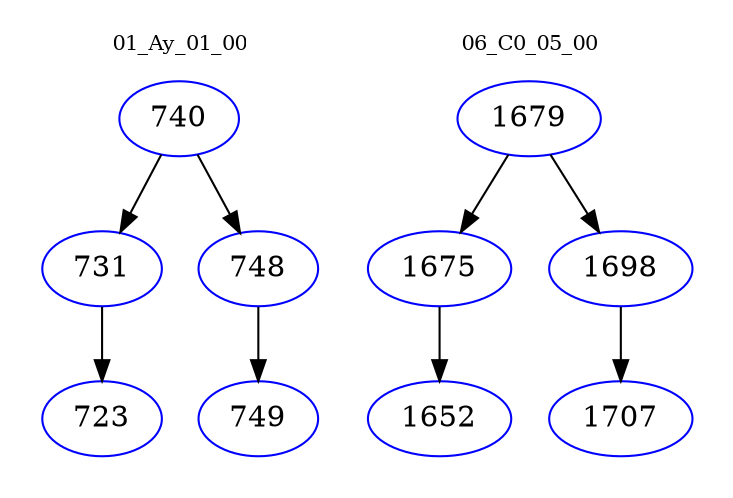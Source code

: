 digraph{
subgraph cluster_0 {
color = white
label = "01_Ay_01_00";
fontsize=10;
T0_740 [label="740", color="blue"]
T0_740 -> T0_731 [color="black"]
T0_731 [label="731", color="blue"]
T0_731 -> T0_723 [color="black"]
T0_723 [label="723", color="blue"]
T0_740 -> T0_748 [color="black"]
T0_748 [label="748", color="blue"]
T0_748 -> T0_749 [color="black"]
T0_749 [label="749", color="blue"]
}
subgraph cluster_1 {
color = white
label = "06_C0_05_00";
fontsize=10;
T1_1679 [label="1679", color="blue"]
T1_1679 -> T1_1675 [color="black"]
T1_1675 [label="1675", color="blue"]
T1_1675 -> T1_1652 [color="black"]
T1_1652 [label="1652", color="blue"]
T1_1679 -> T1_1698 [color="black"]
T1_1698 [label="1698", color="blue"]
T1_1698 -> T1_1707 [color="black"]
T1_1707 [label="1707", color="blue"]
}
}
